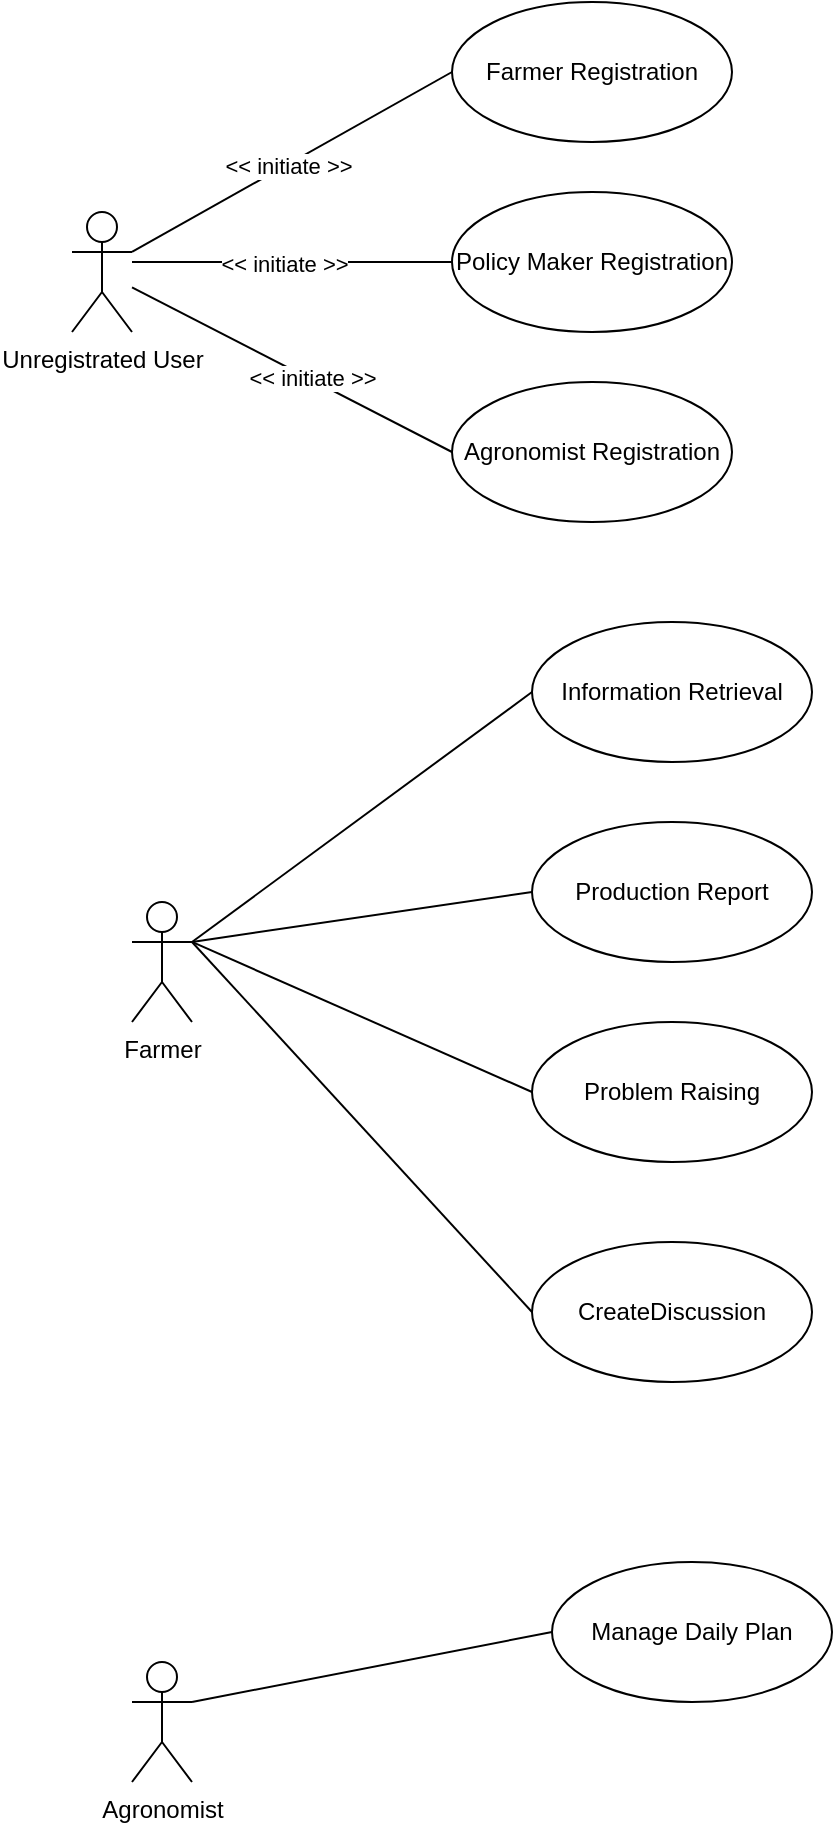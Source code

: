 <mxfile version="15.8.7" type="device"><diagram id="ncTo85FUZ1j9BMRHp_PE" name="UseCaseModel"><mxGraphModel dx="946" dy="620" grid="1" gridSize="10" guides="1" tooltips="1" connect="1" arrows="1" fold="1" page="1" pageScale="1" pageWidth="12800" pageHeight="7200" math="0" shadow="0"><root><mxCell id="0"/><mxCell id="1" parent="0"/><mxCell id="17yXQY_-79uvt7nOdj4s-9" style="rounded=0;orthogonalLoop=1;jettySize=auto;html=1;exitX=1;exitY=0.333;exitDx=0;exitDy=0;exitPerimeter=0;entryX=0;entryY=0.5;entryDx=0;entryDy=0;endArrow=none;endFill=0;" parent="1" source="17yXQY_-79uvt7nOdj4s-1" target="17yXQY_-79uvt7nOdj4s-4" edge="1"><mxGeometry relative="1" as="geometry"/></mxCell><mxCell id="17yXQY_-79uvt7nOdj4s-10" style="edgeStyle=none;rounded=0;orthogonalLoop=1;jettySize=auto;html=1;exitX=1;exitY=0.333;exitDx=0;exitDy=0;exitPerimeter=0;entryX=0;entryY=0.5;entryDx=0;entryDy=0;endArrow=none;endFill=0;" parent="1" source="17yXQY_-79uvt7nOdj4s-1" target="17yXQY_-79uvt7nOdj4s-5" edge="1"><mxGeometry relative="1" as="geometry"/></mxCell><mxCell id="17yXQY_-79uvt7nOdj4s-12" style="edgeStyle=none;rounded=0;orthogonalLoop=1;jettySize=auto;html=1;exitX=1;exitY=0.333;exitDx=0;exitDy=0;exitPerimeter=0;entryX=0;entryY=0.5;entryDx=0;entryDy=0;endArrow=none;endFill=0;" parent="1" source="17yXQY_-79uvt7nOdj4s-1" target="17yXQY_-79uvt7nOdj4s-7" edge="1"><mxGeometry relative="1" as="geometry"/></mxCell><mxCell id="pHXX91i7yqpHwUmmu9Gl-1" style="rounded=0;orthogonalLoop=1;jettySize=auto;html=1;exitX=1;exitY=0.333;exitDx=0;exitDy=0;exitPerimeter=0;entryX=0;entryY=0.5;entryDx=0;entryDy=0;endArrow=none;endFill=0;" parent="1" source="17yXQY_-79uvt7nOdj4s-1" target="17yXQY_-79uvt7nOdj4s-8" edge="1"><mxGeometry relative="1" as="geometry"/></mxCell><mxCell id="17yXQY_-79uvt7nOdj4s-1" value="Farmer" style="shape=umlActor;verticalLabelPosition=bottom;verticalAlign=top;html=1;" parent="1" vertex="1"><mxGeometry x="120" y="480" width="30" height="60" as="geometry"/></mxCell><mxCell id="17yXQY_-79uvt7nOdj4s-4" value="Information Retrieval" style="ellipse;whiteSpace=wrap;html=1;" parent="1" vertex="1"><mxGeometry x="320" y="340" width="140" height="70" as="geometry"/></mxCell><mxCell id="17yXQY_-79uvt7nOdj4s-5" value="Production Report" style="ellipse;whiteSpace=wrap;html=1;" parent="1" vertex="1"><mxGeometry x="320" y="440" width="140" height="70" as="geometry"/></mxCell><mxCell id="17yXQY_-79uvt7nOdj4s-7" value="Problem Raising" style="ellipse;whiteSpace=wrap;html=1;" parent="1" vertex="1"><mxGeometry x="320" y="540" width="140" height="70" as="geometry"/></mxCell><mxCell id="17yXQY_-79uvt7nOdj4s-8" value="CreateDiscussion" style="ellipse;whiteSpace=wrap;html=1;" parent="1" vertex="1"><mxGeometry x="320" y="650" width="140" height="70" as="geometry"/></mxCell><mxCell id="R6pjMir3-Pr1iU9w7J91-15" style="edgeStyle=none;rounded=0;orthogonalLoop=1;jettySize=auto;html=1;exitX=1;exitY=0.333;exitDx=0;exitDy=0;exitPerimeter=0;entryX=0;entryY=0.5;entryDx=0;entryDy=0;endArrow=none;endFill=0;" parent="1" source="R6pjMir3-Pr1iU9w7J91-1" target="R6pjMir3-Pr1iU9w7J91-14" edge="1"><mxGeometry relative="1" as="geometry"/></mxCell><mxCell id="R6pjMir3-Pr1iU9w7J91-1" value="Agronomist" style="shape=umlActor;verticalLabelPosition=bottom;verticalAlign=top;html=1;" parent="1" vertex="1"><mxGeometry x="120" y="860" width="30" height="60" as="geometry"/></mxCell><mxCell id="R6pjMir3-Pr1iU9w7J91-8" style="rounded=0;orthogonalLoop=1;jettySize=auto;html=1;exitX=1;exitY=0.333;exitDx=0;exitDy=0;exitPerimeter=0;entryX=0;entryY=0.5;entryDx=0;entryDy=0;endArrow=none;endFill=0;" parent="1" source="R6pjMir3-Pr1iU9w7J91-2" target="R6pjMir3-Pr1iU9w7J91-5" edge="1"><mxGeometry relative="1" as="geometry"/></mxCell><mxCell id="R6pjMir3-Pr1iU9w7J91-9" value="&amp;lt;&amp;lt; initiate &amp;gt;&amp;gt;" style="edgeLabel;html=1;align=center;verticalAlign=middle;resizable=0;points=[];" parent="R6pjMir3-Pr1iU9w7J91-8" vertex="1" connectable="0"><mxGeometry x="-0.03" y="-1" relative="1" as="geometry"><mxPoint as="offset"/></mxGeometry></mxCell><mxCell id="R6pjMir3-Pr1iU9w7J91-10" style="edgeStyle=none;rounded=0;orthogonalLoop=1;jettySize=auto;html=1;entryX=0;entryY=0.5;entryDx=0;entryDy=0;endArrow=none;endFill=0;" parent="1" target="R6pjMir3-Pr1iU9w7J91-6" edge="1"><mxGeometry relative="1" as="geometry"><mxPoint x="120" y="160" as="sourcePoint"/></mxGeometry></mxCell><mxCell id="R6pjMir3-Pr1iU9w7J91-11" value="&amp;lt;&amp;lt; initiate &amp;gt;&amp;gt;" style="edgeLabel;html=1;align=center;verticalAlign=middle;resizable=0;points=[];" parent="R6pjMir3-Pr1iU9w7J91-10" vertex="1" connectable="0"><mxGeometry x="-0.049" y="-1" relative="1" as="geometry"><mxPoint as="offset"/></mxGeometry></mxCell><mxCell id="R6pjMir3-Pr1iU9w7J91-12" style="edgeStyle=none;rounded=0;orthogonalLoop=1;jettySize=auto;html=1;entryX=0;entryY=0.5;entryDx=0;entryDy=0;endArrow=none;endFill=0;" parent="1" source="R6pjMir3-Pr1iU9w7J91-2" target="R6pjMir3-Pr1iU9w7J91-7" edge="1"><mxGeometry relative="1" as="geometry"/></mxCell><mxCell id="R6pjMir3-Pr1iU9w7J91-13" value="&amp;lt;&amp;lt; initiate &amp;gt;&amp;gt;" style="edgeLabel;html=1;align=center;verticalAlign=middle;resizable=0;points=[];" parent="R6pjMir3-Pr1iU9w7J91-12" vertex="1" connectable="0"><mxGeometry x="0.118" y="1" relative="1" as="geometry"><mxPoint as="offset"/></mxGeometry></mxCell><mxCell id="R6pjMir3-Pr1iU9w7J91-2" value="Unregistrated User" style="shape=umlActor;verticalLabelPosition=bottom;verticalAlign=top;html=1;" parent="1" vertex="1"><mxGeometry x="90" y="135" width="30" height="60" as="geometry"/></mxCell><mxCell id="R6pjMir3-Pr1iU9w7J91-5" value="Farmer Registration" style="ellipse;whiteSpace=wrap;html=1;" parent="1" vertex="1"><mxGeometry x="280" y="30" width="140" height="70" as="geometry"/></mxCell><mxCell id="R6pjMir3-Pr1iU9w7J91-6" value="Policy Maker Registration" style="ellipse;whiteSpace=wrap;html=1;" parent="1" vertex="1"><mxGeometry x="280" y="125" width="140" height="70" as="geometry"/></mxCell><mxCell id="R6pjMir3-Pr1iU9w7J91-7" value="Agronomist Registration" style="ellipse;whiteSpace=wrap;html=1;" parent="1" vertex="1"><mxGeometry x="280" y="220" width="140" height="70" as="geometry"/></mxCell><mxCell id="R6pjMir3-Pr1iU9w7J91-14" value="Manage Daily Plan" style="ellipse;whiteSpace=wrap;html=1;" parent="1" vertex="1"><mxGeometry x="330" y="810" width="140" height="70" as="geometry"/></mxCell></root></mxGraphModel></diagram></mxfile>